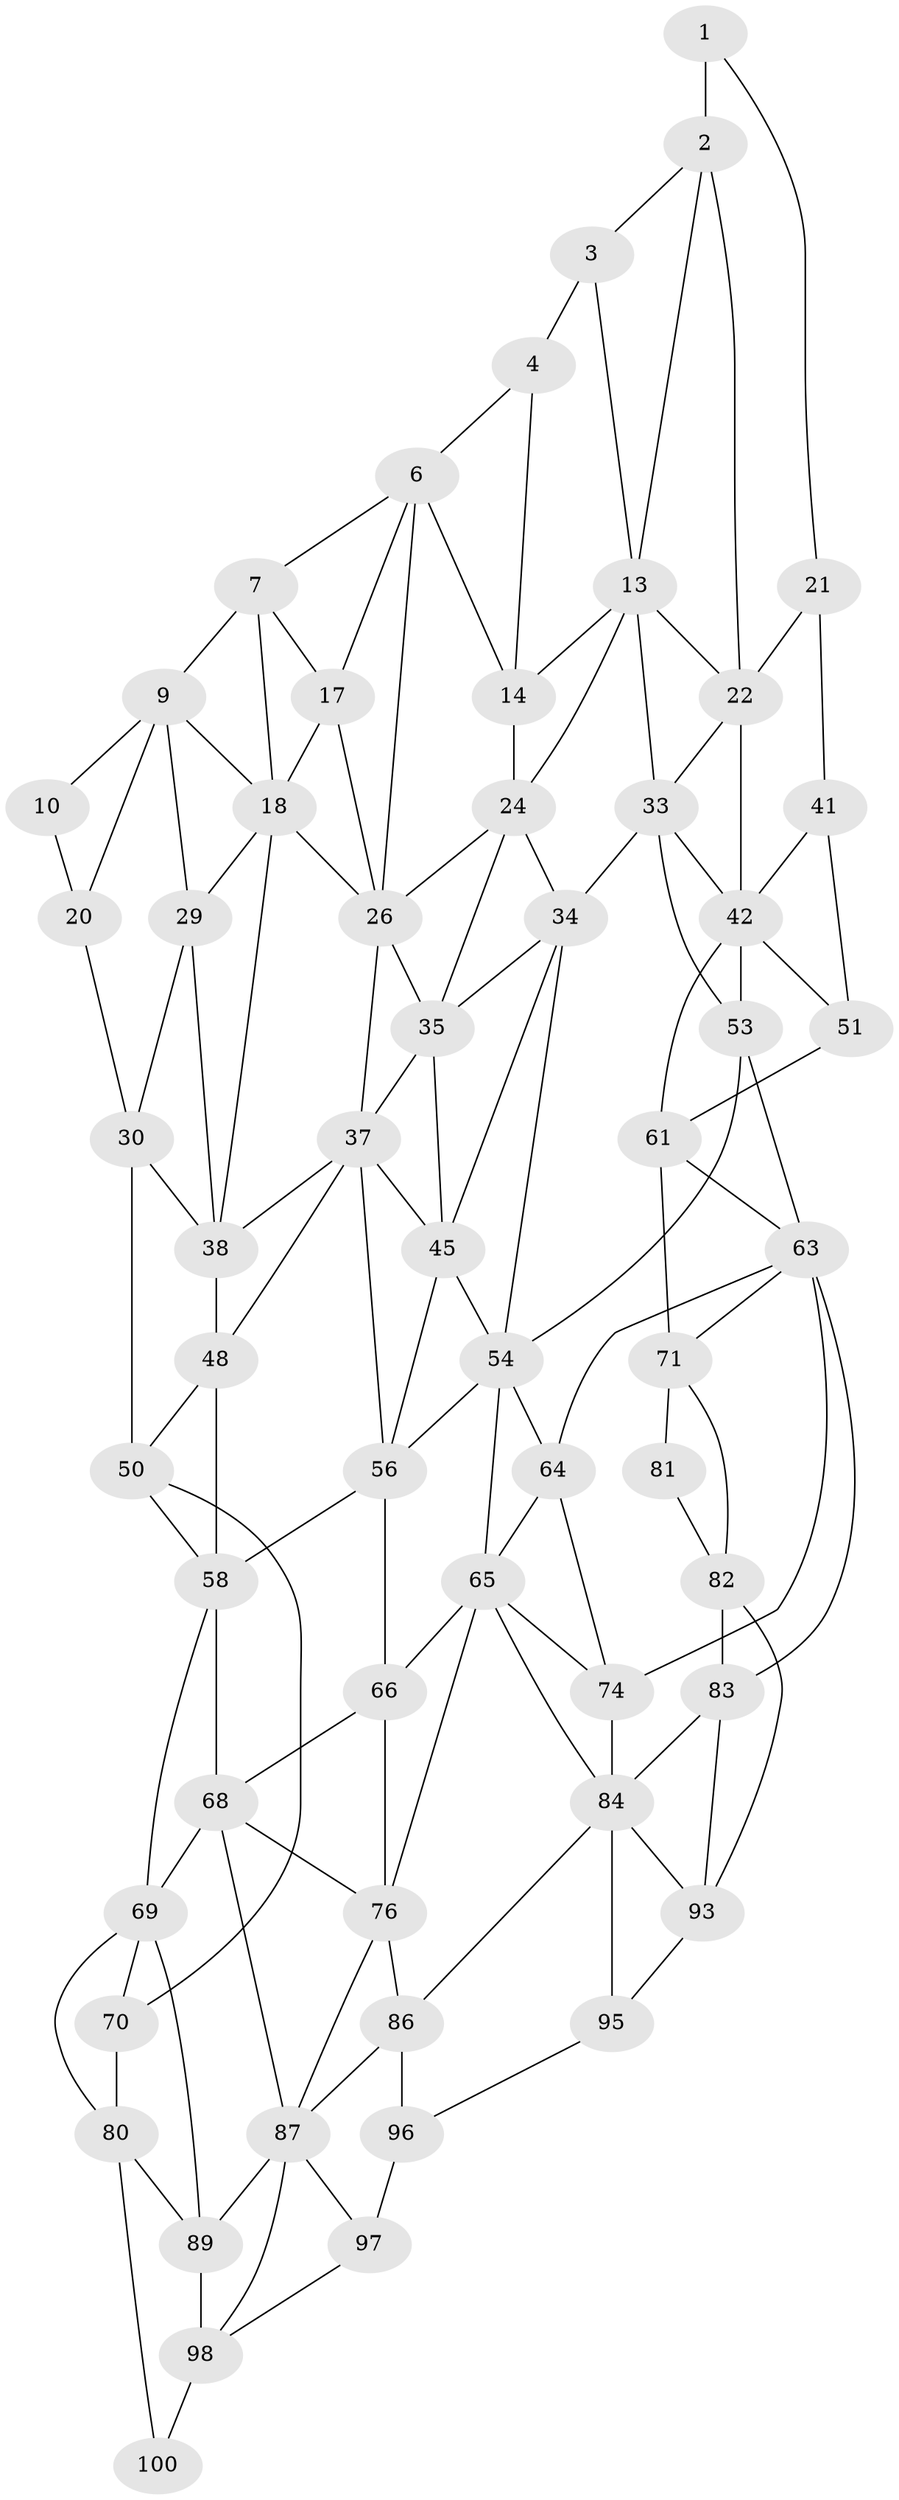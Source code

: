 // original degree distribution, {2: 0.04, 3: 0.32, 4: 0.64}
// Generated by graph-tools (version 1.1) at 2025/38/02/21/25 10:38:56]
// undirected, 59 vertices, 126 edges
graph export_dot {
graph [start="1"]
  node [color=gray90,style=filled];
  1 [super="+11"];
  2 [super="+12"];
  3;
  4 [super="+5"];
  6 [super="+16"];
  7 [super="+8"];
  9 [super="+19"];
  10;
  13 [super="+23"];
  14 [super="+15"];
  17;
  18 [super="+28"];
  20;
  21 [super="+31"];
  22 [super="+32"];
  24 [super="+25"];
  26 [super="+27"];
  29;
  30 [super="+40"];
  33 [super="+43"];
  34 [super="+44"];
  35 [super="+36"];
  37 [super="+47"];
  38 [super="+39"];
  41;
  42 [super="+52"];
  45 [super="+46"];
  48 [super="+49"];
  50 [super="+60"];
  51;
  53;
  54 [super="+55"];
  56 [super="+57"];
  58 [super="+59"];
  61 [super="+62"];
  63 [super="+73"];
  64;
  65 [super="+75"];
  66 [super="+67"];
  68 [super="+78"];
  69 [super="+79"];
  70;
  71 [super="+72"];
  74;
  76 [super="+77"];
  80 [super="+90"];
  81 [super="+91"];
  82 [super="+92"];
  83;
  84 [super="+85"];
  86;
  87 [super="+88"];
  89;
  93 [super="+94"];
  95;
  96;
  97;
  98 [super="+99"];
  100;
  1 -- 2 [weight=2];
  1 -- 21;
  2 -- 3;
  2 -- 13;
  2 -- 22;
  3 -- 13;
  3 -- 4;
  4 -- 14 [weight=2];
  4 -- 6;
  6 -- 7;
  6 -- 17;
  6 -- 26;
  6 -- 14;
  7 -- 17;
  7 -- 9;
  7 -- 18;
  9 -- 10;
  9 -- 18;
  9 -- 20;
  9 -- 29;
  10 -- 20;
  13 -- 14;
  13 -- 24;
  13 -- 33;
  13 -- 22;
  14 -- 24 [weight=2];
  17 -- 18;
  17 -- 26;
  18 -- 26;
  18 -- 29;
  18 -- 38;
  20 -- 30;
  21 -- 22 [weight=2];
  21 -- 41;
  22 -- 33;
  22 -- 42;
  24 -- 34;
  24 -- 26;
  24 -- 35;
  26 -- 35;
  26 -- 37;
  29 -- 30;
  29 -- 38;
  30 -- 38;
  30 -- 50;
  33 -- 34 [weight=2];
  33 -- 42;
  33 -- 53;
  34 -- 35;
  34 -- 45;
  34 -- 54;
  35 -- 45 [weight=2];
  35 -- 37;
  37 -- 38;
  37 -- 48;
  37 -- 56;
  37 -- 45;
  38 -- 48 [weight=2];
  41 -- 51;
  41 -- 42;
  42 -- 53;
  42 -- 51;
  42 -- 61;
  45 -- 56;
  45 -- 54;
  48 -- 58 [weight=2];
  48 -- 50;
  50 -- 70;
  50 -- 58;
  51 -- 61;
  53 -- 63;
  53 -- 54;
  54 -- 64;
  54 -- 56;
  54 -- 65;
  56 -- 66 [weight=2];
  56 -- 58;
  58 -- 68;
  58 -- 69;
  61 -- 71 [weight=2];
  61 -- 63;
  63 -- 64;
  63 -- 74;
  63 -- 83;
  63 -- 71;
  64 -- 74;
  64 -- 65;
  65 -- 66;
  65 -- 74;
  65 -- 76;
  65 -- 84;
  66 -- 76 [weight=2];
  66 -- 68;
  68 -- 69 [weight=2];
  68 -- 76;
  68 -- 87;
  69 -- 70;
  69 -- 80;
  69 -- 89;
  70 -- 80;
  71 -- 81;
  71 -- 82;
  74 -- 84;
  76 -- 86;
  76 -- 87;
  80 -- 89;
  80 -- 100;
  81 -- 82 [weight=2];
  82 -- 83;
  82 -- 93;
  83 -- 93;
  83 -- 84;
  84 -- 86;
  84 -- 95;
  84 -- 93;
  86 -- 96;
  86 -- 87;
  87 -- 97;
  87 -- 89;
  87 -- 98;
  89 -- 98;
  93 -- 95;
  95 -- 96;
  96 -- 97;
  97 -- 98;
  98 -- 100;
}
